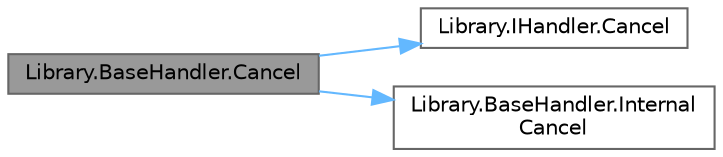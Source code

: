 digraph "Library.BaseHandler.Cancel"
{
 // INTERACTIVE_SVG=YES
 // LATEX_PDF_SIZE
  bgcolor="transparent";
  edge [fontname=Helvetica,fontsize=10,labelfontname=Helvetica,labelfontsize=10];
  node [fontname=Helvetica,fontsize=10,shape=box,height=0.2,width=0.4];
  rankdir="LR";
  Node1 [label="Library.BaseHandler.Cancel",height=0.2,width=0.4,color="gray40", fillcolor="grey60", style="filled", fontcolor="black",tooltip="Retorna este \"handler\" al estado inicial. En los \"handler\" sin estado no hace nada...."];
  Node1 -> Node2 [color="steelblue1",style="solid"];
  Node2 [label="Library.IHandler.Cancel",height=0.2,width=0.4,color="grey40", fillcolor="white", style="filled",URL="$interfaceLibrary_1_1IHandler.html#a02b03dede9d3e26c294d15d8f6163dcd",tooltip="Retorna este \"handler\" al estado inicial y cancela el próximo \"handler\" si existe...."];
  Node1 -> Node3 [color="steelblue1",style="solid"];
  Node3 [label="Library.BaseHandler.Internal\lCancel",height=0.2,width=0.4,color="grey40", fillcolor="white", style="filled",URL="$classLibrary_1_1BaseHandler.html#a573ceb3115be4331dc60c0dd94ebf74a",tooltip="Este método puede ser sobreescrito en las clases sucesores que procesan varios mensajes cambiando de ..."];
}
